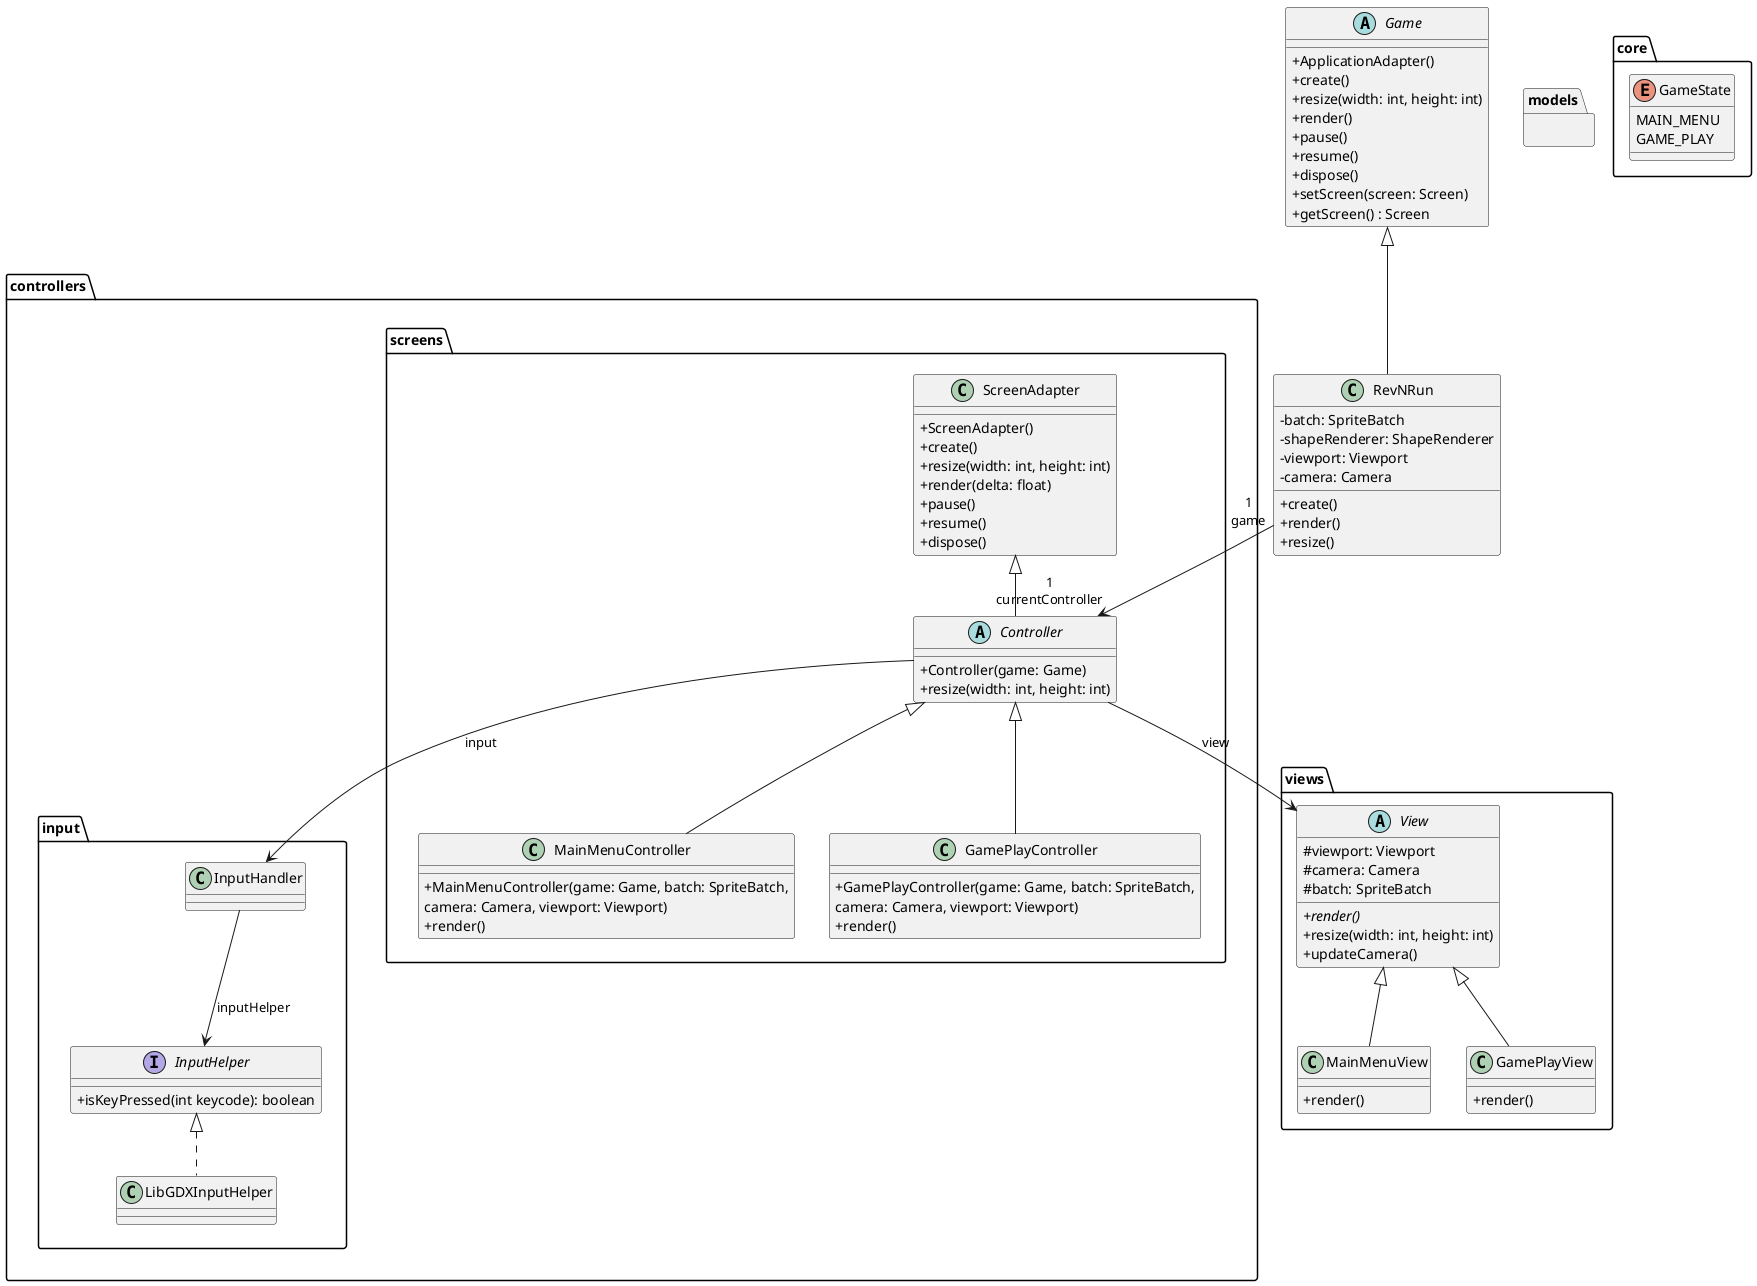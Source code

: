 @startuml
skinparam classAttributeIconSize 0

abstract class Game {
    + ApplicationAdapter()
    + create()
    + resize(width: int, height: int)
    + render()
    + pause()
    + resume()
    + dispose()
    + setScreen(screen: Screen)
    + getScreen() : Screen
}


class RevNRun extends Game {
    - batch: SpriteBatch
    - shapeRenderer: ShapeRenderer
    - viewport: Viewport
    - camera: Camera

    + create()
    + render()
    + resize()
}

package controllers {
    package screens {
        class ScreenAdapter {
            + ScreenAdapter()
            + create()
            + resize(width: int, height: int)
            + render(delta: float)
            + pause()
            + resume()
            + dispose()
        }

        abstract class Controller extends ScreenAdapter {
            + Controller(game: Game)
            + resize(width: int, height: int)
        }

        class MainMenuController extends Controller {
            + MainMenuController(game: Game, batch: SpriteBatch,
                camera: Camera, viewport: Viewport)
            + render()
        }

        class GamePlayController extends Controller {
            + GamePlayController(game: Game, batch: SpriteBatch,
                camera: Camera, viewport: Viewport)
            + render()
        }
    }

    package input {
        interface InputHelper {
            + isKeyPressed(int keycode): boolean
        }

        class LibGDXInputHelper implements InputHelper {

        }

        class InputHandler {

        }
    }
}

package views {
    abstract class View {
        # viewport: Viewport
        # camera: Camera
        # batch: SpriteBatch

        + {abstract} render()
        + resize(width: int, height: int)
        + updateCamera()
    }

    class MainMenuView extends View{
        +render()
    }

    class GamePlayView extends View {
        +render()
    }
}

package models {

}

package core {
    enum GameState {
        MAIN_MENU
        GAME_PLAY
    }
}

RevNRun "1\ngame" --> "1\ncurrentController" Controller
Controller --> View : view
Controller --> InputHandler : input
InputHandler --> InputHelper : inputHelper

input -[hidden]right- screens

@enduml